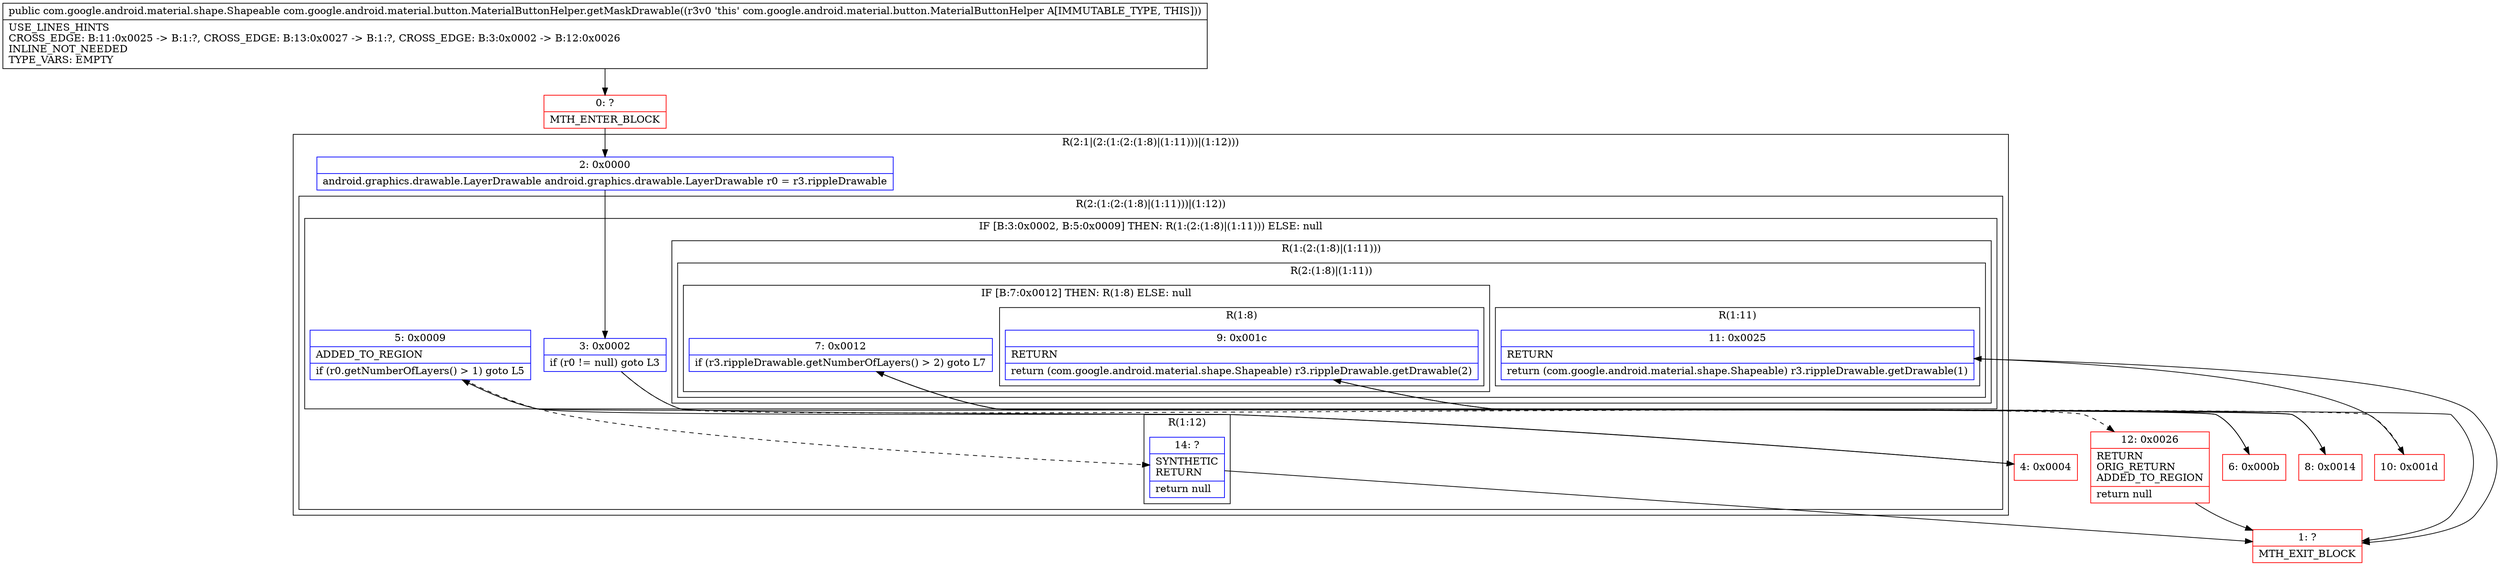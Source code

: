digraph "CFG forcom.google.android.material.button.MaterialButtonHelper.getMaskDrawable()Lcom\/google\/android\/material\/shape\/Shapeable;" {
subgraph cluster_Region_1928074254 {
label = "R(2:1|(2:(1:(2:(1:8)|(1:11)))|(1:12)))";
node [shape=record,color=blue];
Node_2 [shape=record,label="{2\:\ 0x0000|android.graphics.drawable.LayerDrawable android.graphics.drawable.LayerDrawable r0 = r3.rippleDrawable\l}"];
subgraph cluster_Region_1902826159 {
label = "R(2:(1:(2:(1:8)|(1:11)))|(1:12))";
node [shape=record,color=blue];
subgraph cluster_IfRegion_1896552345 {
label = "IF [B:3:0x0002, B:5:0x0009] THEN: R(1:(2:(1:8)|(1:11))) ELSE: null";
node [shape=record,color=blue];
Node_3 [shape=record,label="{3\:\ 0x0002|if (r0 != null) goto L3\l}"];
Node_5 [shape=record,label="{5\:\ 0x0009|ADDED_TO_REGION\l|if (r0.getNumberOfLayers() \> 1) goto L5\l}"];
subgraph cluster_Region_1719140298 {
label = "R(1:(2:(1:8)|(1:11)))";
node [shape=record,color=blue];
subgraph cluster_Region_1567075852 {
label = "R(2:(1:8)|(1:11))";
node [shape=record,color=blue];
subgraph cluster_IfRegion_363954465 {
label = "IF [B:7:0x0012] THEN: R(1:8) ELSE: null";
node [shape=record,color=blue];
Node_7 [shape=record,label="{7\:\ 0x0012|if (r3.rippleDrawable.getNumberOfLayers() \> 2) goto L7\l}"];
subgraph cluster_Region_854185618 {
label = "R(1:8)";
node [shape=record,color=blue];
Node_9 [shape=record,label="{9\:\ 0x001c|RETURN\l|return (com.google.android.material.shape.Shapeable) r3.rippleDrawable.getDrawable(2)\l}"];
}
}
subgraph cluster_Region_1798956714 {
label = "R(1:11)";
node [shape=record,color=blue];
Node_11 [shape=record,label="{11\:\ 0x0025|RETURN\l|return (com.google.android.material.shape.Shapeable) r3.rippleDrawable.getDrawable(1)\l}"];
}
}
}
}
subgraph cluster_Region_189669903 {
label = "R(1:12)";
node [shape=record,color=blue];
Node_14 [shape=record,label="{14\:\ ?|SYNTHETIC\lRETURN\l|return null\l}"];
}
}
}
Node_0 [shape=record,color=red,label="{0\:\ ?|MTH_ENTER_BLOCK\l}"];
Node_4 [shape=record,color=red,label="{4\:\ 0x0004}"];
Node_6 [shape=record,color=red,label="{6\:\ 0x000b}"];
Node_8 [shape=record,color=red,label="{8\:\ 0x0014}"];
Node_1 [shape=record,color=red,label="{1\:\ ?|MTH_EXIT_BLOCK\l}"];
Node_10 [shape=record,color=red,label="{10\:\ 0x001d}"];
Node_12 [shape=record,color=red,label="{12\:\ 0x0026|RETURN\lORIG_RETURN\lADDED_TO_REGION\l|return null\l}"];
MethodNode[shape=record,label="{public com.google.android.material.shape.Shapeable com.google.android.material.button.MaterialButtonHelper.getMaskDrawable((r3v0 'this' com.google.android.material.button.MaterialButtonHelper A[IMMUTABLE_TYPE, THIS]))  | USE_LINES_HINTS\lCROSS_EDGE: B:11:0x0025 \-\> B:1:?, CROSS_EDGE: B:13:0x0027 \-\> B:1:?, CROSS_EDGE: B:3:0x0002 \-\> B:12:0x0026\lINLINE_NOT_NEEDED\lTYPE_VARS: EMPTY\l}"];
MethodNode -> Node_0;Node_2 -> Node_3;
Node_3 -> Node_4;
Node_3 -> Node_12[style=dashed];
Node_5 -> Node_6;
Node_5 -> Node_14[style=dashed];
Node_7 -> Node_8;
Node_7 -> Node_10[style=dashed];
Node_9 -> Node_1;
Node_11 -> Node_1;
Node_14 -> Node_1;
Node_0 -> Node_2;
Node_4 -> Node_5;
Node_6 -> Node_7;
Node_8 -> Node_9;
Node_10 -> Node_11;
Node_12 -> Node_1;
}

